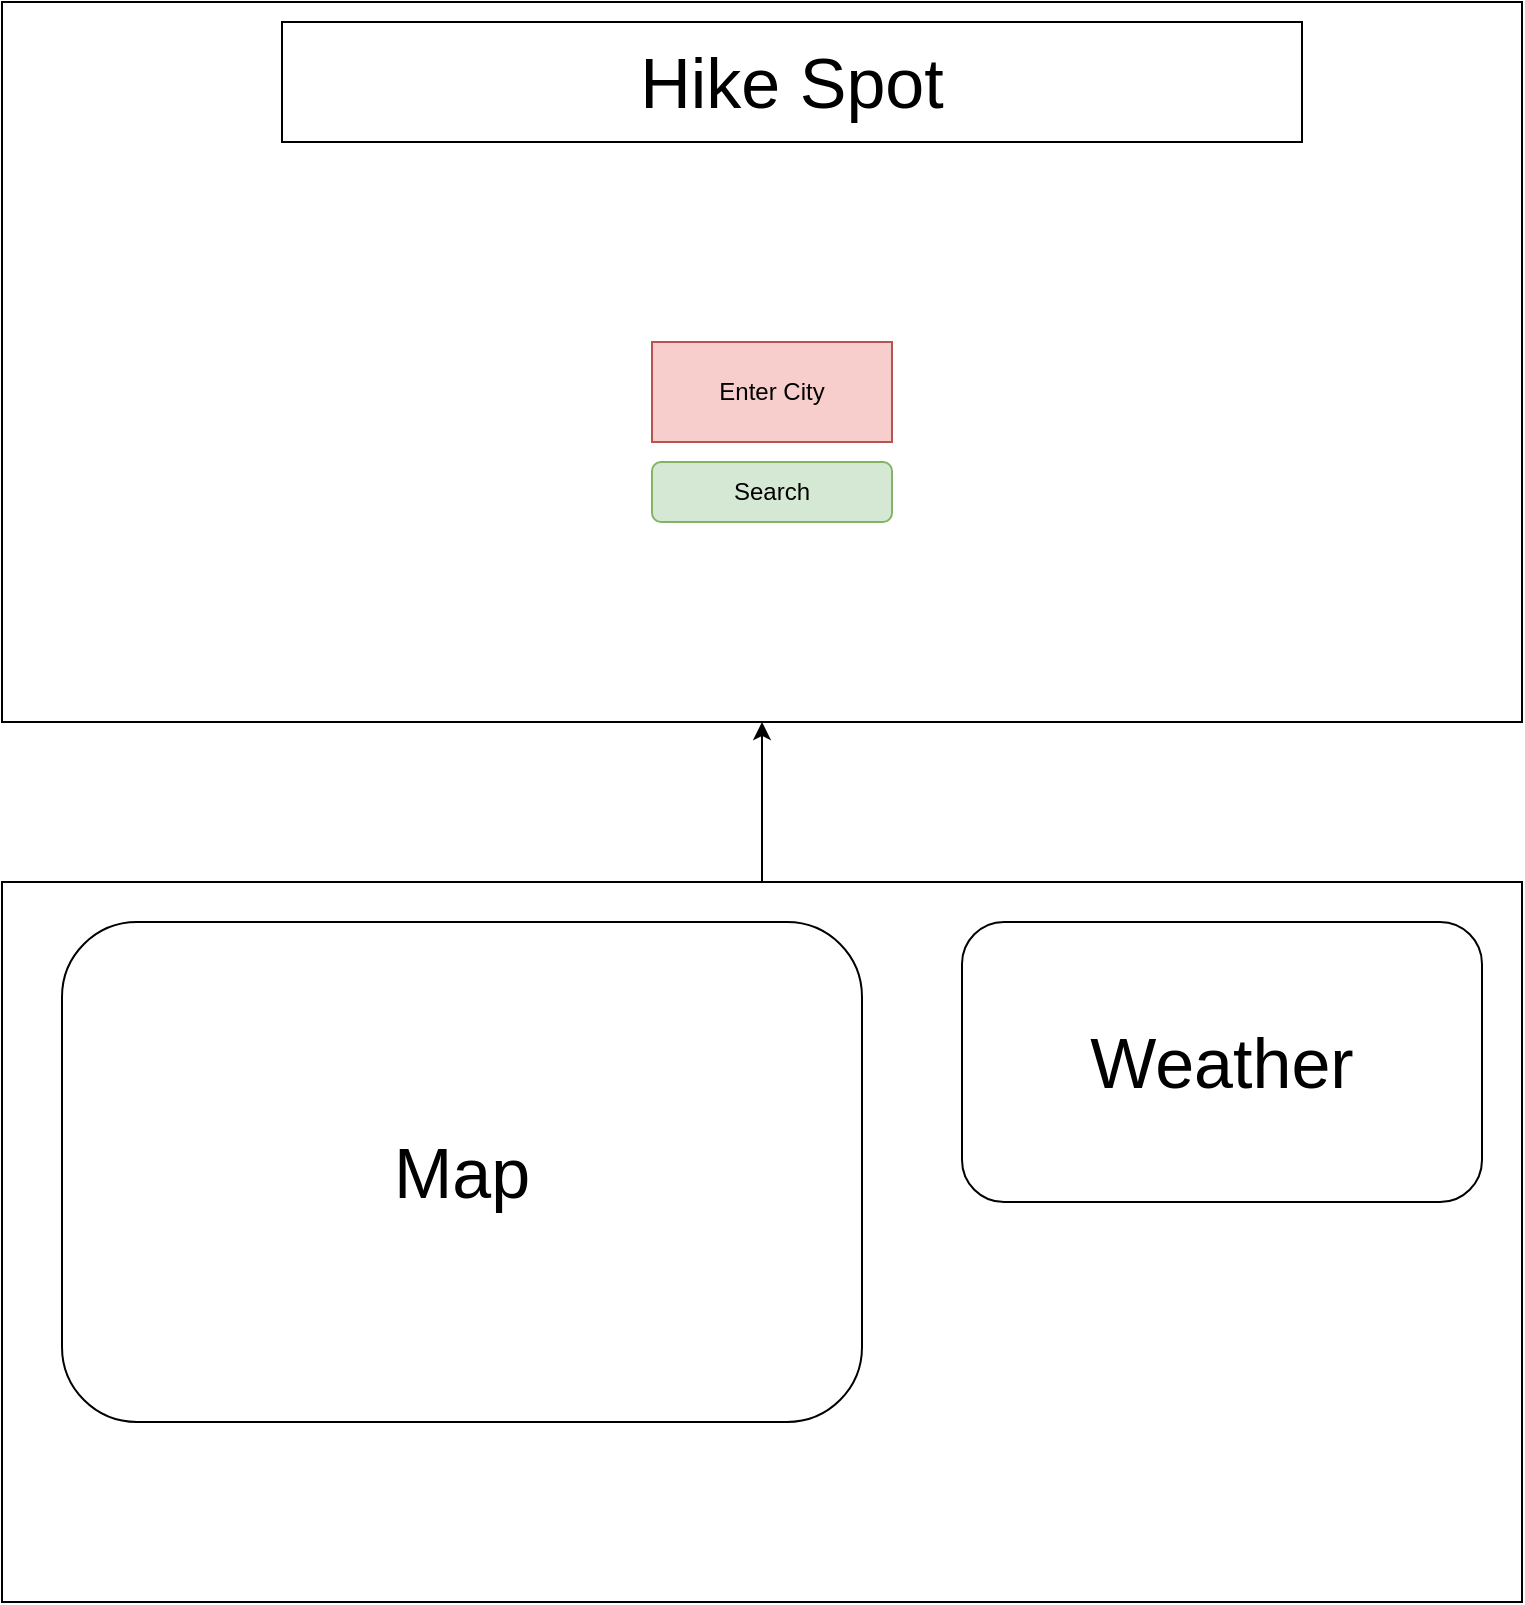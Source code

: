 <mxfile version="15.7.3" type="github">
  <diagram id="0ZG-tTDuFyur7XM8iO_t" name="Page-1">
    <mxGraphModel dx="1011" dy="415" grid="1" gridSize="10" guides="1" tooltips="1" connect="1" arrows="1" fold="1" page="1" pageScale="1" pageWidth="850" pageHeight="1100" math="0" shadow="0">
      <root>
        <mxCell id="0" />
        <mxCell id="1" parent="0" />
        <mxCell id="npbSc2TO1pak18L3sSqS-1" value="" style="rounded=0;whiteSpace=wrap;html=1;" vertex="1" parent="1">
          <mxGeometry x="40" y="40" width="760" height="360" as="geometry" />
        </mxCell>
        <mxCell id="npbSc2TO1pak18L3sSqS-2" value="Enter City" style="rounded=0;whiteSpace=wrap;html=1;fillColor=#f8cecc;strokeColor=#b85450;align=center;" vertex="1" parent="1">
          <mxGeometry x="365" y="210" width="120" height="50" as="geometry" />
        </mxCell>
        <mxCell id="npbSc2TO1pak18L3sSqS-4" value="Search" style="rounded=1;whiteSpace=wrap;html=1;align=center;fillColor=#d5e8d4;strokeColor=#82b366;" vertex="1" parent="1">
          <mxGeometry x="365" y="270" width="120" height="30" as="geometry" />
        </mxCell>
        <mxCell id="npbSc2TO1pak18L3sSqS-10" value="" style="edgeStyle=orthogonalEdgeStyle;rounded=0;orthogonalLoop=1;jettySize=auto;html=1;fontSize=35;" edge="1" parent="1" source="npbSc2TO1pak18L3sSqS-5" target="npbSc2TO1pak18L3sSqS-1">
          <mxGeometry relative="1" as="geometry" />
        </mxCell>
        <mxCell id="npbSc2TO1pak18L3sSqS-5" value="" style="rounded=0;whiteSpace=wrap;html=1;align=center;" vertex="1" parent="1">
          <mxGeometry x="40" y="480" width="760" height="360" as="geometry" />
        </mxCell>
        <mxCell id="npbSc2TO1pak18L3sSqS-6" value="&lt;font style=&quot;font-size: 35px&quot;&gt;Map&lt;/font&gt;" style="rounded=1;whiteSpace=wrap;html=1;align=center;" vertex="1" parent="1">
          <mxGeometry x="70" y="500" width="400" height="250" as="geometry" />
        </mxCell>
        <mxCell id="npbSc2TO1pak18L3sSqS-7" value="Weather" style="rounded=1;whiteSpace=wrap;html=1;fontSize=35;align=center;" vertex="1" parent="1">
          <mxGeometry x="520" y="500" width="260" height="140" as="geometry" />
        </mxCell>
        <mxCell id="npbSc2TO1pak18L3sSqS-8" value="Hike Spot" style="rounded=0;whiteSpace=wrap;html=1;fontSize=35;align=center;" vertex="1" parent="1">
          <mxGeometry x="180" y="50" width="510" height="60" as="geometry" />
        </mxCell>
        <mxCell id="npbSc2TO1pak18L3sSqS-9" style="edgeStyle=orthogonalEdgeStyle;rounded=0;orthogonalLoop=1;jettySize=auto;html=1;exitX=0.5;exitY=1;exitDx=0;exitDy=0;fontSize=35;" edge="1" parent="1" source="npbSc2TO1pak18L3sSqS-1" target="npbSc2TO1pak18L3sSqS-1">
          <mxGeometry relative="1" as="geometry" />
        </mxCell>
      </root>
    </mxGraphModel>
  </diagram>
</mxfile>
